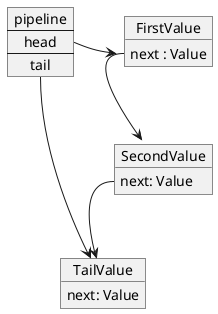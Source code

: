 @startuml
'https://plantuml.com/object-diagram


object FirstValue {
  next : Value
}

object SecondValue {
  next: Value
}

object TailValue {
  next: Value
}

FirstValue::next --> SecondValue
SecondValue::next --> TailValue

map pipeline {
  head *-> FirstValue
  tail *-> TailValue
}


@enduml
